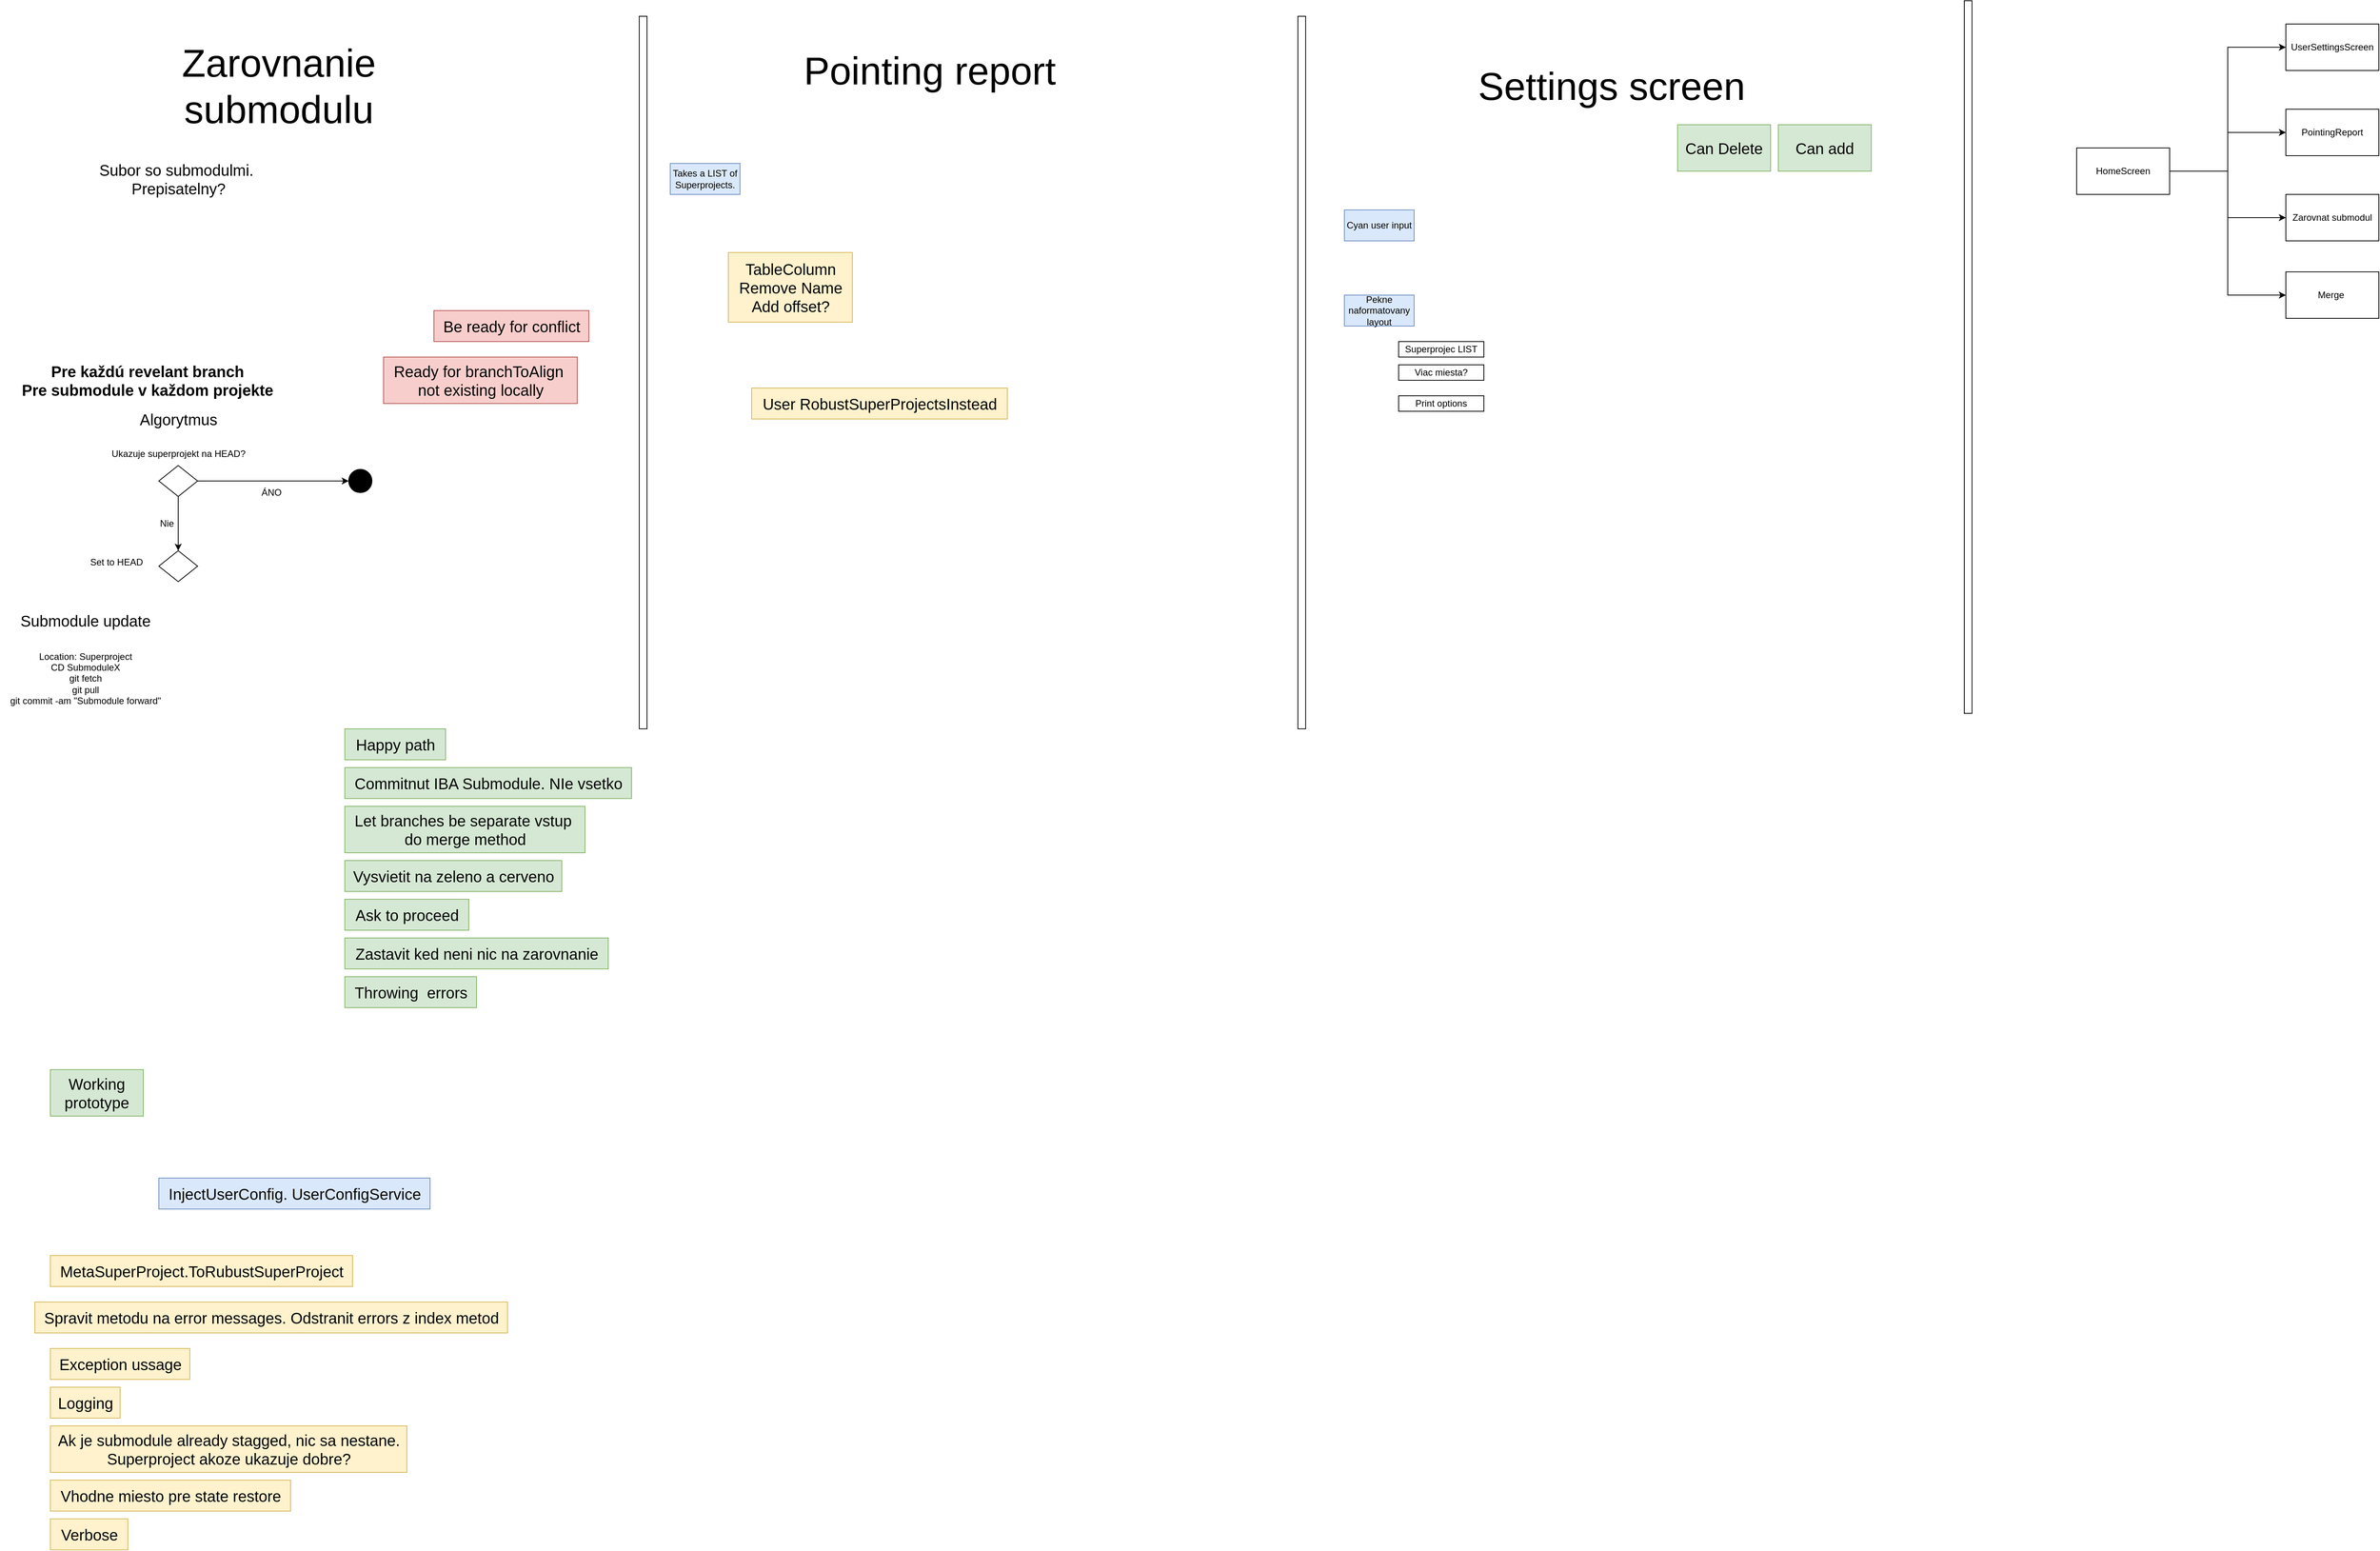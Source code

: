 <mxfile version="27.0.9">
  <diagram name="Page-1" id="3orqYU6fAVE5CK-2h4ND">
    <mxGraphModel dx="6682" dy="2488" grid="1" gridSize="10" guides="1" tooltips="1" connect="1" arrows="1" fold="1" page="1" pageScale="1" pageWidth="850" pageHeight="1100" math="0" shadow="0">
      <root>
        <mxCell id="0" />
        <mxCell id="1" parent="0" />
        <mxCell id="iCKe8L9vZJJtGCBKQtnD-6" style="edgeStyle=orthogonalEdgeStyle;rounded=0;orthogonalLoop=1;jettySize=auto;html=1;exitX=1;exitY=0.5;exitDx=0;exitDy=0;entryX=0;entryY=0.5;entryDx=0;entryDy=0;" parent="1" source="iCKe8L9vZJJtGCBKQtnD-1" target="iCKe8L9vZJJtGCBKQtnD-2" edge="1">
          <mxGeometry relative="1" as="geometry" />
        </mxCell>
        <mxCell id="iCKe8L9vZJJtGCBKQtnD-7" style="edgeStyle=orthogonalEdgeStyle;rounded=0;orthogonalLoop=1;jettySize=auto;html=1;exitX=1;exitY=0.5;exitDx=0;exitDy=0;entryX=0;entryY=0.5;entryDx=0;entryDy=0;" parent="1" source="iCKe8L9vZJJtGCBKQtnD-1" target="iCKe8L9vZJJtGCBKQtnD-3" edge="1">
          <mxGeometry relative="1" as="geometry" />
        </mxCell>
        <mxCell id="iCKe8L9vZJJtGCBKQtnD-8" style="edgeStyle=orthogonalEdgeStyle;rounded=0;orthogonalLoop=1;jettySize=auto;html=1;exitX=1;exitY=0.5;exitDx=0;exitDy=0;entryX=0;entryY=0.5;entryDx=0;entryDy=0;" parent="1" source="iCKe8L9vZJJtGCBKQtnD-1" target="iCKe8L9vZJJtGCBKQtnD-4" edge="1">
          <mxGeometry relative="1" as="geometry" />
        </mxCell>
        <mxCell id="iCKe8L9vZJJtGCBKQtnD-9" style="edgeStyle=orthogonalEdgeStyle;rounded=0;orthogonalLoop=1;jettySize=auto;html=1;exitX=1;exitY=0.5;exitDx=0;exitDy=0;entryX=0;entryY=0.5;entryDx=0;entryDy=0;" parent="1" source="iCKe8L9vZJJtGCBKQtnD-1" target="iCKe8L9vZJJtGCBKQtnD-5" edge="1">
          <mxGeometry relative="1" as="geometry" />
        </mxCell>
        <mxCell id="iCKe8L9vZJJtGCBKQtnD-1" value="HomeScreen" style="whiteSpace=wrap;html=1;" parent="1" vertex="1">
          <mxGeometry x="145" y="250" width="120" height="60" as="geometry" />
        </mxCell>
        <mxCell id="iCKe8L9vZJJtGCBKQtnD-2" value="UserSettingsScreen" style="whiteSpace=wrap;html=1;" parent="1" vertex="1">
          <mxGeometry x="415" y="90" width="120" height="60" as="geometry" />
        </mxCell>
        <mxCell id="iCKe8L9vZJJtGCBKQtnD-3" value="PointingReport" style="whiteSpace=wrap;html=1;" parent="1" vertex="1">
          <mxGeometry x="415" y="200" width="120" height="60" as="geometry" />
        </mxCell>
        <mxCell id="iCKe8L9vZJJtGCBKQtnD-4" value="Zarovnat submodul" style="whiteSpace=wrap;html=1;" parent="1" vertex="1">
          <mxGeometry x="415" y="310" width="120" height="60" as="geometry" />
        </mxCell>
        <mxCell id="iCKe8L9vZJJtGCBKQtnD-5" value="Merge&amp;nbsp;" style="whiteSpace=wrap;html=1;" parent="1" vertex="1">
          <mxGeometry x="415" y="410" width="120" height="60" as="geometry" />
        </mxCell>
        <mxCell id="9OnaElkXCphRrL8_LYWj-2" value="Pointing report" style="text;html=1;align=center;verticalAlign=middle;whiteSpace=wrap;rounded=0;fontSize=50;" parent="1" vertex="1">
          <mxGeometry x="-1520" y="120" width="370" height="60" as="geometry" />
        </mxCell>
        <mxCell id="9OnaElkXCphRrL8_LYWj-3" value="Zarovnanie submodulu" style="text;html=1;align=center;verticalAlign=middle;whiteSpace=wrap;rounded=0;fontSize=50;" parent="1" vertex="1">
          <mxGeometry x="-2360" y="140" width="370" height="60" as="geometry" />
        </mxCell>
        <mxCell id="9OnaElkXCphRrL8_LYWj-4" value="Settings screen" style="text;html=1;align=center;verticalAlign=middle;whiteSpace=wrap;rounded=0;fontSize=50;" parent="1" vertex="1">
          <mxGeometry x="-640" y="140" width="370" height="60" as="geometry" />
        </mxCell>
        <mxCell id="9OnaElkXCphRrL8_LYWj-5" value="" style="rounded=0;whiteSpace=wrap;html=1;" parent="1" vertex="1">
          <mxGeometry x="-860" y="80" width="10" height="920" as="geometry" />
        </mxCell>
        <mxCell id="9OnaElkXCphRrL8_LYWj-6" value="" style="rounded=0;whiteSpace=wrap;html=1;" parent="1" vertex="1">
          <mxGeometry x="-1710" y="80" width="10" height="920" as="geometry" />
        </mxCell>
        <mxCell id="9OnaElkXCphRrL8_LYWj-7" value="" style="rounded=0;whiteSpace=wrap;html=1;" parent="1" vertex="1">
          <mxGeometry y="60" width="10" height="920" as="geometry" />
        </mxCell>
        <mxCell id="9OnaElkXCphRrL8_LYWj-8" value="Takes a LIST of Superprojects." style="whiteSpace=wrap;html=1;fillColor=#dae8fc;strokeColor=#6c8ebf;" parent="1" vertex="1">
          <mxGeometry x="-1670" y="270" width="90" height="40" as="geometry" />
        </mxCell>
        <mxCell id="9OnaElkXCphRrL8_LYWj-9" value="Can add" style="whiteSpace=wrap;html=1;fontSize=20;fillColor=#d5e8d4;strokeColor=#82b366;" parent="1" vertex="1">
          <mxGeometry x="-240" y="220" width="120" height="60" as="geometry" />
        </mxCell>
        <mxCell id="9OnaElkXCphRrL8_LYWj-10" value="&lt;font style=&quot;font-size: 20px;&quot;&gt;Can Delete&lt;/font&gt;" style="whiteSpace=wrap;html=1;fillColor=#d5e8d4;strokeColor=#82b366;" parent="1" vertex="1">
          <mxGeometry x="-370" y="220" width="120" height="60" as="geometry" />
        </mxCell>
        <mxCell id="zN_APJOsYA4pf0mJ2beM-2" value="Cyan user input" style="whiteSpace=wrap;html=1;fillColor=#dae8fc;strokeColor=#6c8ebf;" parent="1" vertex="1">
          <mxGeometry x="-800.0" y="330.0" width="90" height="40" as="geometry" />
        </mxCell>
        <mxCell id="zN_APJOsYA4pf0mJ2beM-3" value="Pekne naformatovany layout" style="whiteSpace=wrap;html=1;fillColor=#dae8fc;strokeColor=#6c8ebf;" parent="1" vertex="1">
          <mxGeometry x="-800.0" y="440.0" width="90" height="40" as="geometry" />
        </mxCell>
        <mxCell id="zN_APJOsYA4pf0mJ2beM-4" value="Superprojec LIST" style="whiteSpace=wrap;html=1;" parent="1" vertex="1">
          <mxGeometry x="-730" y="500" width="110" height="20" as="geometry" />
        </mxCell>
        <mxCell id="zN_APJOsYA4pf0mJ2beM-6" value="Viac miesta?" style="whiteSpace=wrap;html=1;" parent="1" vertex="1">
          <mxGeometry x="-730" y="530" width="110" height="20" as="geometry" />
        </mxCell>
        <mxCell id="zN_APJOsYA4pf0mJ2beM-8" value="Print options" style="whiteSpace=wrap;html=1;" parent="1" vertex="1">
          <mxGeometry x="-730" y="570" width="110" height="20" as="geometry" />
        </mxCell>
        <mxCell id="zN_APJOsYA4pf0mJ2beM-9" value="&lt;font style=&quot;font-size: 20px;&quot;&gt;Subor so submodulmi.&amp;nbsp;&lt;br&gt;Prepisatelny?&lt;/font&gt;" style="text;html=1;align=center;verticalAlign=middle;resizable=0;points=[];autosize=1;strokeColor=none;fillColor=none;" parent="1" vertex="1">
          <mxGeometry x="-2420" y="260" width="230" height="60" as="geometry" />
        </mxCell>
        <mxCell id="zN_APJOsYA4pf0mJ2beM-12" value="&lt;font style=&quot;font-size: 20px;&quot;&gt;Algorytmus&lt;/font&gt;" style="text;html=1;align=center;verticalAlign=middle;resizable=0;points=[];autosize=1;strokeColor=none;fillColor=none;" parent="1" vertex="1">
          <mxGeometry x="-2365" y="580.0" width="120" height="40" as="geometry" />
        </mxCell>
        <mxCell id="zN_APJOsYA4pf0mJ2beM-19" style="edgeStyle=orthogonalEdgeStyle;rounded=0;orthogonalLoop=1;jettySize=auto;html=1;exitX=1;exitY=0.5;exitDx=0;exitDy=0;entryX=0;entryY=0.5;entryDx=0;entryDy=0;" parent="1" source="zN_APJOsYA4pf0mJ2beM-13" edge="1">
          <mxGeometry relative="1" as="geometry">
            <mxPoint x="-2085" y="680" as="targetPoint" />
          </mxGeometry>
        </mxCell>
        <mxCell id="zN_APJOsYA4pf0mJ2beM-21" style="edgeStyle=orthogonalEdgeStyle;rounded=0;orthogonalLoop=1;jettySize=auto;html=1;exitX=0.5;exitY=1;exitDx=0;exitDy=0;entryX=0.5;entryY=0;entryDx=0;entryDy=0;" parent="1" source="zN_APJOsYA4pf0mJ2beM-13" target="zN_APJOsYA4pf0mJ2beM-16" edge="1">
          <mxGeometry relative="1" as="geometry" />
        </mxCell>
        <mxCell id="zN_APJOsYA4pf0mJ2beM-13" value="" style="rhombus;whiteSpace=wrap;html=1;" parent="1" vertex="1">
          <mxGeometry x="-2330" y="660" width="50" height="40" as="geometry" />
        </mxCell>
        <mxCell id="zN_APJOsYA4pf0mJ2beM-14" value="Ukazuje superprojekt na HEAD?" style="text;html=1;align=center;verticalAlign=middle;resizable=0;points=[];autosize=1;strokeColor=none;fillColor=none;" parent="1" vertex="1">
          <mxGeometry x="-2405" y="630" width="200" height="30" as="geometry" />
        </mxCell>
        <mxCell id="zN_APJOsYA4pf0mJ2beM-16" value="" style="rhombus;whiteSpace=wrap;html=1;" parent="1" vertex="1">
          <mxGeometry x="-2330" y="770" width="50" height="40" as="geometry" />
        </mxCell>
        <mxCell id="zN_APJOsYA4pf0mJ2beM-20" value="ÁNO" style="text;html=1;align=center;verticalAlign=middle;resizable=0;points=[];autosize=1;strokeColor=none;fillColor=none;" parent="1" vertex="1">
          <mxGeometry x="-2210" y="680" width="50" height="30" as="geometry" />
        </mxCell>
        <mxCell id="zN_APJOsYA4pf0mJ2beM-22" value="Nie" style="text;html=1;align=center;verticalAlign=middle;resizable=0;points=[];autosize=1;strokeColor=none;fillColor=none;" parent="1" vertex="1">
          <mxGeometry x="-2340" y="720" width="40" height="30" as="geometry" />
        </mxCell>
        <mxCell id="zN_APJOsYA4pf0mJ2beM-23" value="" style="ellipse;whiteSpace=wrap;html=1;fillColor=#000000;" parent="1" vertex="1">
          <mxGeometry x="-2085" y="665" width="30" height="30" as="geometry" />
        </mxCell>
        <mxCell id="zN_APJOsYA4pf0mJ2beM-24" value="Set to HEAD" style="text;html=1;align=center;verticalAlign=middle;resizable=0;points=[];autosize=1;strokeColor=none;fillColor=none;" parent="1" vertex="1">
          <mxGeometry x="-2430" y="770" width="90" height="30" as="geometry" />
        </mxCell>
        <mxCell id="zN_APJOsYA4pf0mJ2beM-25" value="Pre každú revelant branch&lt;br&gt;Pre submodule v každom projekte" style="text;html=1;align=center;verticalAlign=middle;resizable=0;points=[];autosize=1;strokeColor=none;fillColor=none;fontSize=20;fontStyle=1" parent="1" vertex="1">
          <mxGeometry x="-2510" y="520" width="330" height="60" as="geometry" />
        </mxCell>
        <mxCell id="zN_APJOsYA4pf0mJ2beM-27" value="&lt;font style=&quot;font-size: 20px;&quot;&gt;Submodule update&lt;/font&gt;" style="text;html=1;align=center;verticalAlign=middle;resizable=0;points=[];autosize=1;strokeColor=none;fillColor=none;" parent="1" vertex="1">
          <mxGeometry x="-2520" y="840.0" width="190" height="40" as="geometry" />
        </mxCell>
        <mxCell id="zN_APJOsYA4pf0mJ2beM-29" value="Location: Superproject&lt;br&gt;CD SubmoduleX&lt;br&gt;git fetch&lt;br&gt;git pull&lt;br&gt;git commit -am &quot;Submodule forward&quot;" style="text;html=1;align=center;verticalAlign=middle;resizable=0;points=[];autosize=1;strokeColor=none;fillColor=none;" parent="1" vertex="1">
          <mxGeometry x="-2535" y="890" width="220" height="90" as="geometry" />
        </mxCell>
        <mxCell id="zN_APJOsYA4pf0mJ2beM-31" value="&lt;font style=&quot;font-size: 20px;&quot;&gt;Commitnut IBA Submodule. NIe vsetko&lt;/font&gt;" style="text;html=1;align=center;verticalAlign=middle;resizable=0;points=[];autosize=1;strokeColor=#82b366;fillColor=#d5e8d4;" parent="1" vertex="1">
          <mxGeometry x="-2090" y="1050" width="370" height="40" as="geometry" />
        </mxCell>
        <mxCell id="H2F9SjrpHdT_mPWx4sjv-1" value="&lt;font style=&quot;font-size: 20px;&quot;&gt;Be ready for conflict&lt;/font&gt;" style="text;html=1;align=center;verticalAlign=middle;resizable=0;points=[];autosize=1;strokeColor=#b85450;fillColor=#f8cecc;" parent="1" vertex="1">
          <mxGeometry x="-1975" y="460.0" width="200" height="40" as="geometry" />
        </mxCell>
        <mxCell id="H2F9SjrpHdT_mPWx4sjv-2" value="&lt;font style=&quot;font-size: 20px;&quot;&gt;Ready for branchToAlign&amp;nbsp;&lt;br&gt;not existing locally&lt;/font&gt;" style="text;html=1;align=center;verticalAlign=middle;resizable=0;points=[];autosize=1;strokeColor=#b85450;fillColor=#f8cecc;" parent="1" vertex="1">
          <mxGeometry x="-2040" y="520" width="250" height="60" as="geometry" />
        </mxCell>
        <mxCell id="UUlGnFPibLMLo2vJmDTm-2" value="&lt;span style=&quot;font-size: 20px;&quot;&gt;Let branches be separate vstup&amp;nbsp;&lt;br&gt;do merge method&lt;/span&gt;" style="text;html=1;align=center;verticalAlign=middle;resizable=0;points=[];autosize=1;strokeColor=#82b366;fillColor=#d5e8d4;" parent="1" vertex="1">
          <mxGeometry x="-2090" y="1100" width="310" height="60" as="geometry" />
        </mxCell>
        <mxCell id="UUlGnFPibLMLo2vJmDTm-4" value="&lt;font style=&quot;font-size: 20px;&quot;&gt;Throwing&amp;nbsp; errors&lt;/font&gt;" style="text;html=1;align=center;verticalAlign=middle;resizable=0;points=[];autosize=1;strokeColor=#82b366;fillColor=#d5e8d4;" parent="1" vertex="1">
          <mxGeometry x="-2090" y="1320" width="170" height="40" as="geometry" />
        </mxCell>
        <mxCell id="UUlGnFPibLMLo2vJmDTm-5" value="&lt;font style=&quot;font-size: 20px;&quot;&gt;Logging&lt;/font&gt;" style="text;html=1;align=center;verticalAlign=middle;resizable=0;points=[];autosize=1;strokeColor=#d6b656;fillColor=#fff2cc;" parent="1" vertex="1">
          <mxGeometry x="-2470" y="1850" width="90" height="40" as="geometry" />
        </mxCell>
        <mxCell id="UUlGnFPibLMLo2vJmDTm-7" value="&lt;span style=&quot;font-size: 20px;&quot;&gt;Ak je submodule already stagged, nic sa nestane.&lt;br&gt;Superproject akoze ukazuje dobre?&lt;/span&gt;" style="text;html=1;align=center;verticalAlign=middle;resizable=0;points=[];autosize=1;strokeColor=#d6b656;fillColor=#fff2cc;" parent="1" vertex="1">
          <mxGeometry x="-2470" y="1900" width="460" height="60" as="geometry" />
        </mxCell>
        <mxCell id="UUlGnFPibLMLo2vJmDTm-8" value="&lt;font style=&quot;font-size: 20px;&quot;&gt;Happy path&lt;/font&gt;" style="text;html=1;align=center;verticalAlign=middle;resizable=0;points=[];autosize=1;strokeColor=#82b366;fillColor=#d5e8d4;" parent="1" vertex="1">
          <mxGeometry x="-2090" y="1000" width="130" height="40" as="geometry" />
        </mxCell>
        <mxCell id="UUlGnFPibLMLo2vJmDTm-9" value="&lt;span style=&quot;font-size: 20px;&quot;&gt;Vhodne miesto pre state restore&lt;/span&gt;" style="text;html=1;align=center;verticalAlign=middle;resizable=0;points=[];autosize=1;strokeColor=#d6b656;fillColor=#fff2cc;" parent="1" vertex="1">
          <mxGeometry x="-2470" y="1970" width="310" height="40" as="geometry" />
        </mxCell>
        <mxCell id="eh24DqS274aS48rtO0Fc-1" value="&lt;span style=&quot;font-size: 20px;&quot;&gt;TableColumn&lt;br&gt;Remove Name&lt;br&gt;&lt;/span&gt;&lt;div&gt;&lt;span style=&quot;font-size: 20px;&quot;&gt;Add offset?&lt;/span&gt;&lt;/div&gt;" style="text;html=1;align=center;verticalAlign=middle;resizable=0;points=[];autosize=1;strokeColor=#d6b656;fillColor=#fff2cc;" parent="1" vertex="1">
          <mxGeometry x="-1595" y="385" width="160" height="90" as="geometry" />
        </mxCell>
        <mxCell id="4lQAqQhR7zhloYmdwoUT-12" value="&lt;font style=&quot;font-size: 20px;&quot;&gt;Vysvietit na zeleno a cerveno&lt;/font&gt;" style="text;html=1;align=center;verticalAlign=middle;resizable=0;points=[];autosize=1;strokeColor=#82b366;fillColor=#d5e8d4;" parent="1" vertex="1">
          <mxGeometry x="-2090" y="1170" width="280" height="40" as="geometry" />
        </mxCell>
        <mxCell id="4lQAqQhR7zhloYmdwoUT-13" value="&lt;font style=&quot;font-size: 20px;&quot;&gt;Ask to proceed&lt;/font&gt;" style="text;html=1;align=center;verticalAlign=middle;resizable=0;points=[];autosize=1;strokeColor=#82b366;fillColor=#d5e8d4;" parent="1" vertex="1">
          <mxGeometry x="-2090" y="1220" width="160" height="40" as="geometry" />
        </mxCell>
        <mxCell id="4lQAqQhR7zhloYmdwoUT-14" value="&lt;font style=&quot;font-size: 20px;&quot;&gt;Zastavit ked neni nic na zarovnanie&lt;/font&gt;" style="text;html=1;align=center;verticalAlign=middle;resizable=0;points=[];autosize=1;strokeColor=#82b366;fillColor=#d5e8d4;" parent="1" vertex="1">
          <mxGeometry x="-2090" y="1270" width="340" height="40" as="geometry" />
        </mxCell>
        <mxCell id="MnXaabT1zFUZZ9p_nJrX-1" value="&lt;span style=&quot;font-size: 20px;&quot;&gt;InjectUserConfig. UserConfigService&lt;/span&gt;" style="text;html=1;align=center;verticalAlign=middle;resizable=0;points=[];autosize=1;strokeColor=#6c8ebf;fillColor=#dae8fc;" parent="1" vertex="1">
          <mxGeometry x="-2330" y="1580" width="350" height="40" as="geometry" />
        </mxCell>
        <mxCell id="avcqMvhXffLZ1SfmkX83-1" value="&lt;font style=&quot;font-size: 20px;&quot;&gt;Working prototype&lt;/font&gt;" style="whiteSpace=wrap;html=1;fillColor=#d5e8d4;strokeColor=#82b366;" parent="1" vertex="1">
          <mxGeometry x="-2470" y="1440.0" width="120" height="60" as="geometry" />
        </mxCell>
        <mxCell id="avcqMvhXffLZ1SfmkX83-4" value="&lt;font style=&quot;font-size: 20px;&quot;&gt;Verbose&lt;/font&gt;" style="text;html=1;align=center;verticalAlign=middle;resizable=0;points=[];autosize=1;strokeColor=#d6b656;fillColor=#fff2cc;" parent="1" vertex="1">
          <mxGeometry x="-2470" y="2020" width="100" height="40" as="geometry" />
        </mxCell>
        <mxCell id="dldcblbPw55_LTF9dgpm-1" value="&lt;font style=&quot;font-size: 20px;&quot;&gt;Exception ussage&lt;/font&gt;" style="text;html=1;align=center;verticalAlign=middle;resizable=0;points=[];autosize=1;strokeColor=#d6b656;fillColor=#fff2cc;" vertex="1" parent="1">
          <mxGeometry x="-2470" y="1800" width="180" height="40" as="geometry" />
        </mxCell>
        <mxCell id="dldcblbPw55_LTF9dgpm-2" value="&lt;font style=&quot;font-size: 20px;&quot;&gt;MetaSuperProject.ToRubustSuperProject&lt;/font&gt;" style="text;html=1;align=center;verticalAlign=middle;resizable=0;points=[];autosize=1;strokeColor=#d6b656;fillColor=#fff2cc;" vertex="1" parent="1">
          <mxGeometry x="-2470" y="1680" width="390" height="40" as="geometry" />
        </mxCell>
        <mxCell id="dldcblbPw55_LTF9dgpm-3" value="&lt;span style=&quot;font-size: 20px;&quot;&gt;Spravit metodu na error messages. Odstranit errors z index metod&lt;/span&gt;" style="text;html=1;align=center;verticalAlign=middle;resizable=0;points=[];autosize=1;strokeColor=#d6b656;fillColor=#fff2cc;" vertex="1" parent="1">
          <mxGeometry x="-2490" y="1740" width="610" height="40" as="geometry" />
        </mxCell>
        <mxCell id="dldcblbPw55_LTF9dgpm-4" value="&lt;font style=&quot;font-size: 20px;&quot;&gt;User RobustSuperProjectsInstead&lt;/font&gt;" style="text;html=1;align=center;verticalAlign=middle;resizable=0;points=[];autosize=1;strokeColor=#d6b656;fillColor=#fff2cc;" vertex="1" parent="1">
          <mxGeometry x="-1565" y="560" width="330" height="40" as="geometry" />
        </mxCell>
      </root>
    </mxGraphModel>
  </diagram>
</mxfile>
